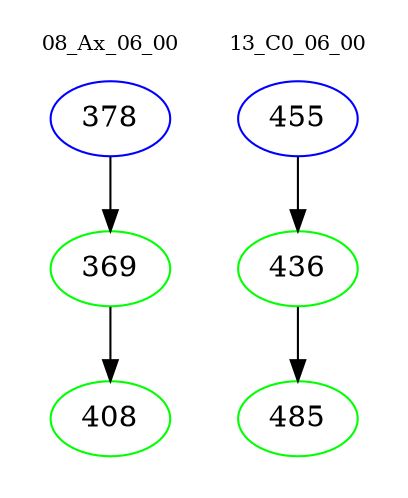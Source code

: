 digraph{
subgraph cluster_0 {
color = white
label = "08_Ax_06_00";
fontsize=10;
T0_378 [label="378", color="blue"]
T0_378 -> T0_369 [color="black"]
T0_369 [label="369", color="green"]
T0_369 -> T0_408 [color="black"]
T0_408 [label="408", color="green"]
}
subgraph cluster_1 {
color = white
label = "13_C0_06_00";
fontsize=10;
T1_455 [label="455", color="blue"]
T1_455 -> T1_436 [color="black"]
T1_436 [label="436", color="green"]
T1_436 -> T1_485 [color="black"]
T1_485 [label="485", color="green"]
}
}
